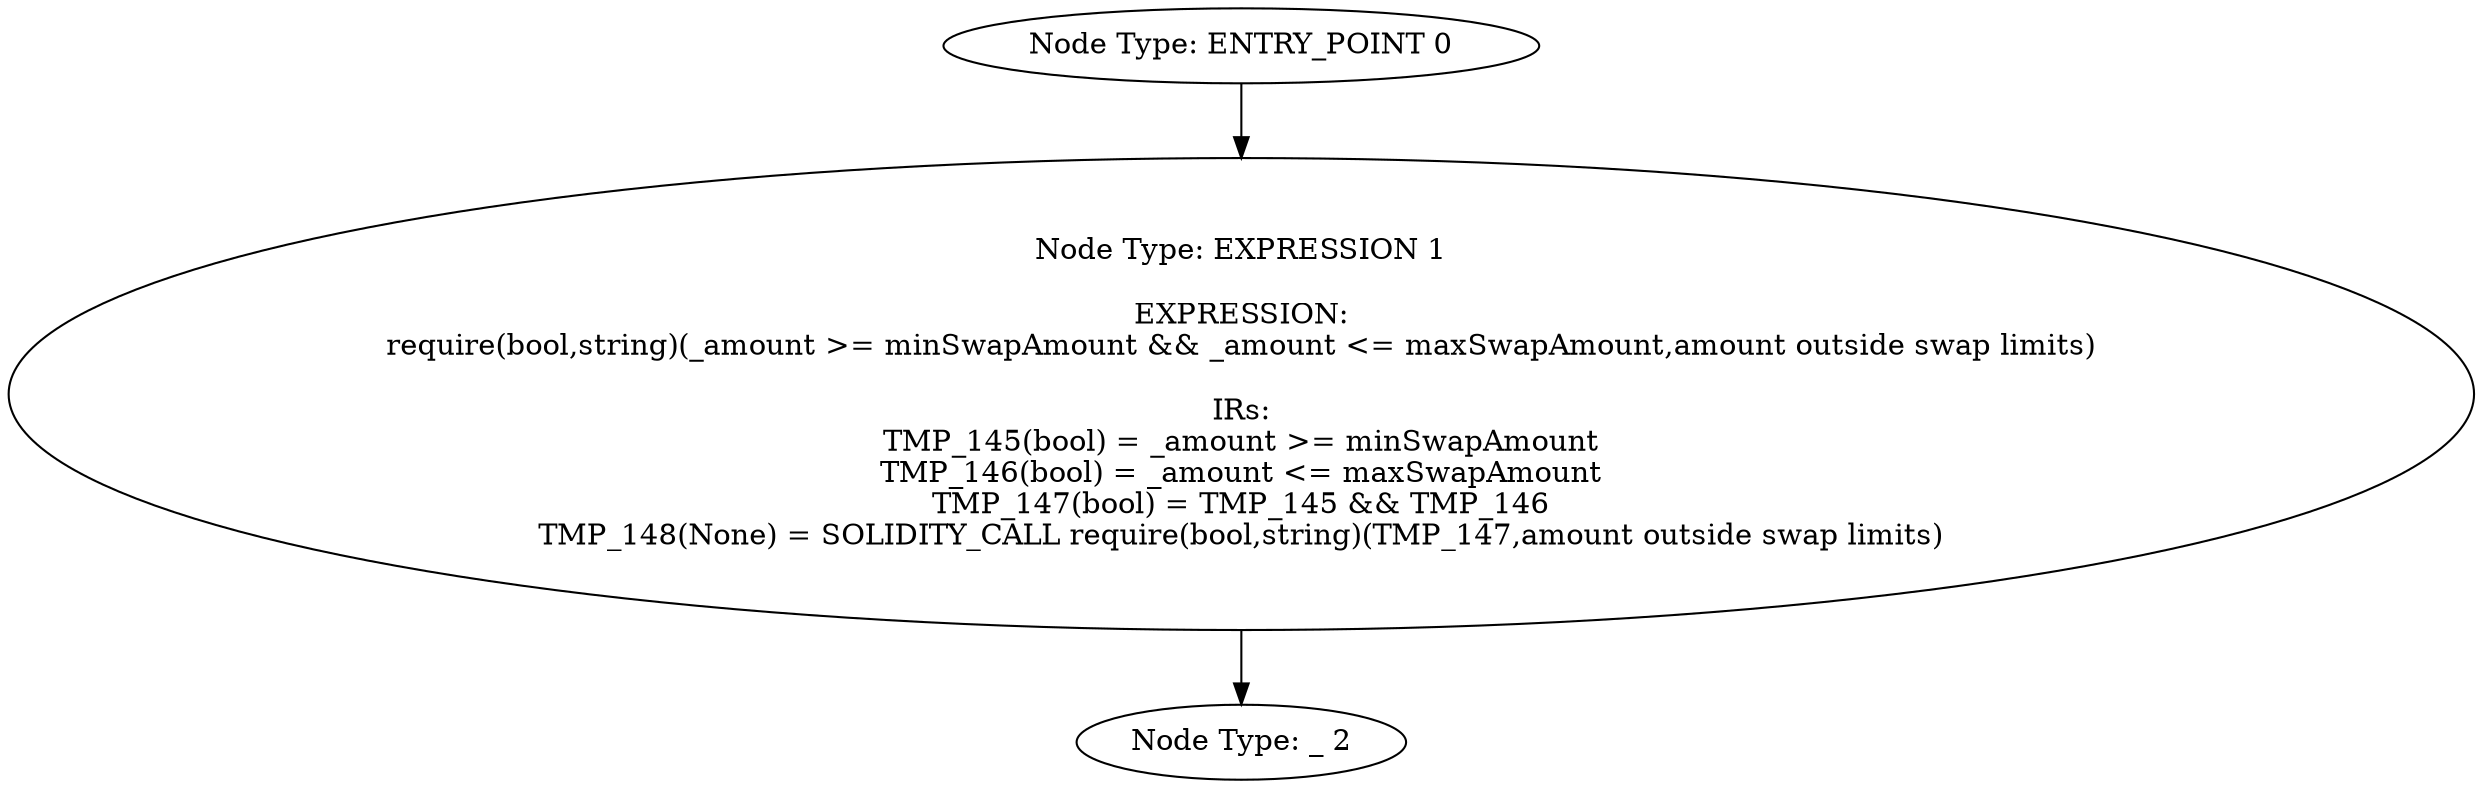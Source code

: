 digraph{
0[label="Node Type: ENTRY_POINT 0
"];
0->1;
1[label="Node Type: EXPRESSION 1

EXPRESSION:
require(bool,string)(_amount >= minSwapAmount && _amount <= maxSwapAmount,amount outside swap limits)

IRs:
TMP_145(bool) = _amount >= minSwapAmount
TMP_146(bool) = _amount <= maxSwapAmount
TMP_147(bool) = TMP_145 && TMP_146
TMP_148(None) = SOLIDITY_CALL require(bool,string)(TMP_147,amount outside swap limits)"];
1->2;
2[label="Node Type: _ 2
"];
}
